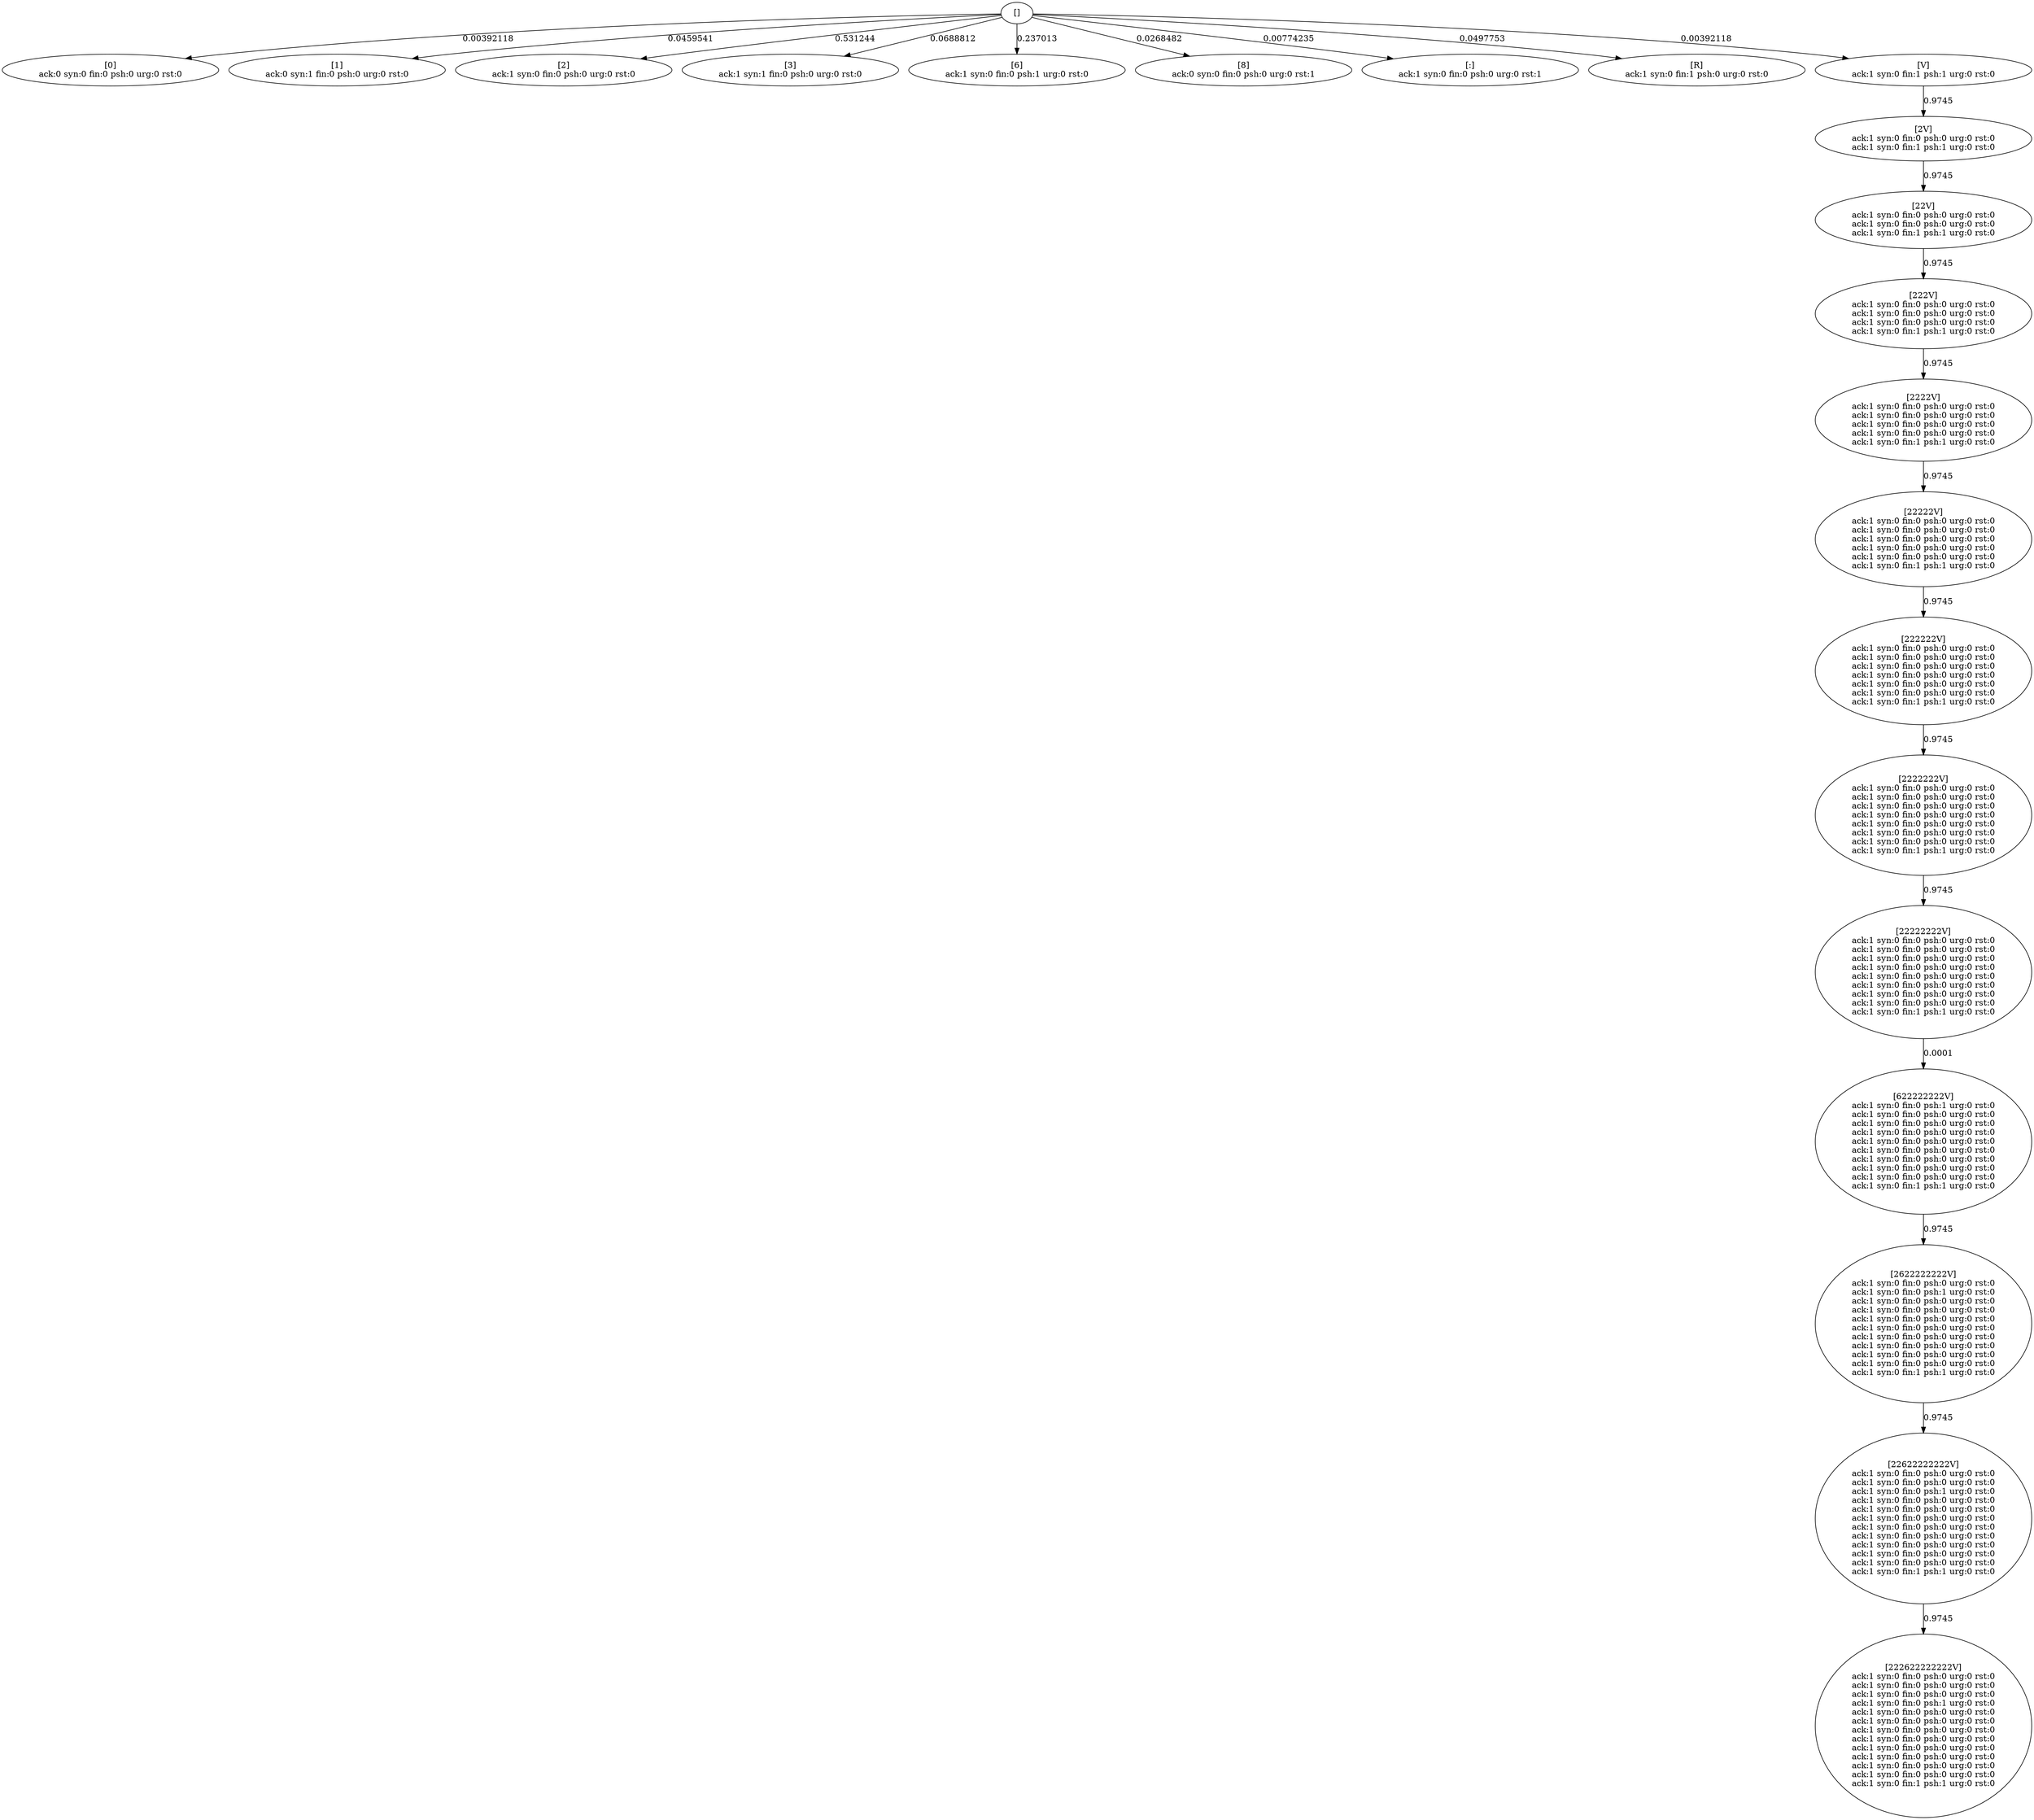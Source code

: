 digraph g {
node1[label ="[]
"];
node2[label ="[0]
ack:0 syn:0 fin:0 psh:0 urg:0 rst:0\n"];
node1->node2 [label = "0.00392118"];
node3[label ="[1]
ack:0 syn:1 fin:0 psh:0 urg:0 rst:0\n"];
node1->node3 [label = "0.0459541"];
node4[label ="[2]
ack:1 syn:0 fin:0 psh:0 urg:0 rst:0\n"];
node1->node4 [label = "0.531244"];
node5[label ="[3]
ack:1 syn:1 fin:0 psh:0 urg:0 rst:0\n"];
node1->node5 [label = "0.0688812"];
node6[label ="[6]
ack:1 syn:0 fin:0 psh:1 urg:0 rst:0\n"];
node1->node6 [label = "0.237013"];
node7[label ="[8]
ack:0 syn:0 fin:0 psh:0 urg:0 rst:1\n"];
node1->node7 [label = "0.0268482"];
node8[label ="[:]
ack:1 syn:0 fin:0 psh:0 urg:0 rst:1\n"];
node1->node8 [label = "0.00774235"];
node9[label ="[R]
ack:1 syn:0 fin:1 psh:0 urg:0 rst:0\n"];
node1->node9 [label = "0.0497753"];
node10[label ="[V]
ack:1 syn:0 fin:1 psh:1 urg:0 rst:0\n"];
node1->node10 [label = "0.00392118"];
node11[label ="[2V]
ack:1 syn:0 fin:0 psh:0 urg:0 rst:0\nack:1 syn:0 fin:1 psh:1 urg:0 rst:0\n"];
node10->node11 [label = "0.9745"];
node12[label ="[22V]
ack:1 syn:0 fin:0 psh:0 urg:0 rst:0\nack:1 syn:0 fin:0 psh:0 urg:0 rst:0\nack:1 syn:0 fin:1 psh:1 urg:0 rst:0\n"];
node11->node12 [label = "0.9745"];
node13[label ="[222V]
ack:1 syn:0 fin:0 psh:0 urg:0 rst:0\nack:1 syn:0 fin:0 psh:0 urg:0 rst:0\nack:1 syn:0 fin:0 psh:0 urg:0 rst:0\nack:1 syn:0 fin:1 psh:1 urg:0 rst:0\n"];
node12->node13 [label = "0.9745"];
node14[label ="[2222V]
ack:1 syn:0 fin:0 psh:0 urg:0 rst:0\nack:1 syn:0 fin:0 psh:0 urg:0 rst:0\nack:1 syn:0 fin:0 psh:0 urg:0 rst:0\nack:1 syn:0 fin:0 psh:0 urg:0 rst:0\nack:1 syn:0 fin:1 psh:1 urg:0 rst:0\n"];
node13->node14 [label = "0.9745"];
node15[label ="[22222V]
ack:1 syn:0 fin:0 psh:0 urg:0 rst:0\nack:1 syn:0 fin:0 psh:0 urg:0 rst:0\nack:1 syn:0 fin:0 psh:0 urg:0 rst:0\nack:1 syn:0 fin:0 psh:0 urg:0 rst:0\nack:1 syn:0 fin:0 psh:0 urg:0 rst:0\nack:1 syn:0 fin:1 psh:1 urg:0 rst:0\n"];
node14->node15 [label = "0.9745"];
node16[label ="[222222V]
ack:1 syn:0 fin:0 psh:0 urg:0 rst:0\nack:1 syn:0 fin:0 psh:0 urg:0 rst:0\nack:1 syn:0 fin:0 psh:0 urg:0 rst:0\nack:1 syn:0 fin:0 psh:0 urg:0 rst:0\nack:1 syn:0 fin:0 psh:0 urg:0 rst:0\nack:1 syn:0 fin:0 psh:0 urg:0 rst:0\nack:1 syn:0 fin:1 psh:1 urg:0 rst:0\n"];
node15->node16 [label = "0.9745"];
node17[label ="[2222222V]
ack:1 syn:0 fin:0 psh:0 urg:0 rst:0\nack:1 syn:0 fin:0 psh:0 urg:0 rst:0\nack:1 syn:0 fin:0 psh:0 urg:0 rst:0\nack:1 syn:0 fin:0 psh:0 urg:0 rst:0\nack:1 syn:0 fin:0 psh:0 urg:0 rst:0\nack:1 syn:0 fin:0 psh:0 urg:0 rst:0\nack:1 syn:0 fin:0 psh:0 urg:0 rst:0\nack:1 syn:0 fin:1 psh:1 urg:0 rst:0\n"];
node16->node17 [label = "0.9745"];
node18[label ="[22222222V]
ack:1 syn:0 fin:0 psh:0 urg:0 rst:0\nack:1 syn:0 fin:0 psh:0 urg:0 rst:0\nack:1 syn:0 fin:0 psh:0 urg:0 rst:0\nack:1 syn:0 fin:0 psh:0 urg:0 rst:0\nack:1 syn:0 fin:0 psh:0 urg:0 rst:0\nack:1 syn:0 fin:0 psh:0 urg:0 rst:0\nack:1 syn:0 fin:0 psh:0 urg:0 rst:0\nack:1 syn:0 fin:0 psh:0 urg:0 rst:0\nack:1 syn:0 fin:1 psh:1 urg:0 rst:0\n"];
node17->node18 [label = "0.9745"];
node19[label ="[622222222V]
ack:1 syn:0 fin:0 psh:1 urg:0 rst:0\nack:1 syn:0 fin:0 psh:0 urg:0 rst:0\nack:1 syn:0 fin:0 psh:0 urg:0 rst:0\nack:1 syn:0 fin:0 psh:0 urg:0 rst:0\nack:1 syn:0 fin:0 psh:0 urg:0 rst:0\nack:1 syn:0 fin:0 psh:0 urg:0 rst:0\nack:1 syn:0 fin:0 psh:0 urg:0 rst:0\nack:1 syn:0 fin:0 psh:0 urg:0 rst:0\nack:1 syn:0 fin:0 psh:0 urg:0 rst:0\nack:1 syn:0 fin:1 psh:1 urg:0 rst:0\n"];
node18->node19 [label = "0.0001"];
node20[label ="[2622222222V]
ack:1 syn:0 fin:0 psh:0 urg:0 rst:0\nack:1 syn:0 fin:0 psh:1 urg:0 rst:0\nack:1 syn:0 fin:0 psh:0 urg:0 rst:0\nack:1 syn:0 fin:0 psh:0 urg:0 rst:0\nack:1 syn:0 fin:0 psh:0 urg:0 rst:0\nack:1 syn:0 fin:0 psh:0 urg:0 rst:0\nack:1 syn:0 fin:0 psh:0 urg:0 rst:0\nack:1 syn:0 fin:0 psh:0 urg:0 rst:0\nack:1 syn:0 fin:0 psh:0 urg:0 rst:0\nack:1 syn:0 fin:0 psh:0 urg:0 rst:0\nack:1 syn:0 fin:1 psh:1 urg:0 rst:0\n"];
node19->node20 [label = "0.9745"];
node21[label ="[22622222222V]
ack:1 syn:0 fin:0 psh:0 urg:0 rst:0\nack:1 syn:0 fin:0 psh:0 urg:0 rst:0\nack:1 syn:0 fin:0 psh:1 urg:0 rst:0\nack:1 syn:0 fin:0 psh:0 urg:0 rst:0\nack:1 syn:0 fin:0 psh:0 urg:0 rst:0\nack:1 syn:0 fin:0 psh:0 urg:0 rst:0\nack:1 syn:0 fin:0 psh:0 urg:0 rst:0\nack:1 syn:0 fin:0 psh:0 urg:0 rst:0\nack:1 syn:0 fin:0 psh:0 urg:0 rst:0\nack:1 syn:0 fin:0 psh:0 urg:0 rst:0\nack:1 syn:0 fin:0 psh:0 urg:0 rst:0\nack:1 syn:0 fin:1 psh:1 urg:0 rst:0\n"];
node20->node21 [label = "0.9745"];
node22[label ="[222622222222V]
ack:1 syn:0 fin:0 psh:0 urg:0 rst:0\nack:1 syn:0 fin:0 psh:0 urg:0 rst:0\nack:1 syn:0 fin:0 psh:0 urg:0 rst:0\nack:1 syn:0 fin:0 psh:1 urg:0 rst:0\nack:1 syn:0 fin:0 psh:0 urg:0 rst:0\nack:1 syn:0 fin:0 psh:0 urg:0 rst:0\nack:1 syn:0 fin:0 psh:0 urg:0 rst:0\nack:1 syn:0 fin:0 psh:0 urg:0 rst:0\nack:1 syn:0 fin:0 psh:0 urg:0 rst:0\nack:1 syn:0 fin:0 psh:0 urg:0 rst:0\nack:1 syn:0 fin:0 psh:0 urg:0 rst:0\nack:1 syn:0 fin:0 psh:0 urg:0 rst:0\nack:1 syn:0 fin:1 psh:1 urg:0 rst:0\n"];
node21->node22 [label = "0.9745"];
}